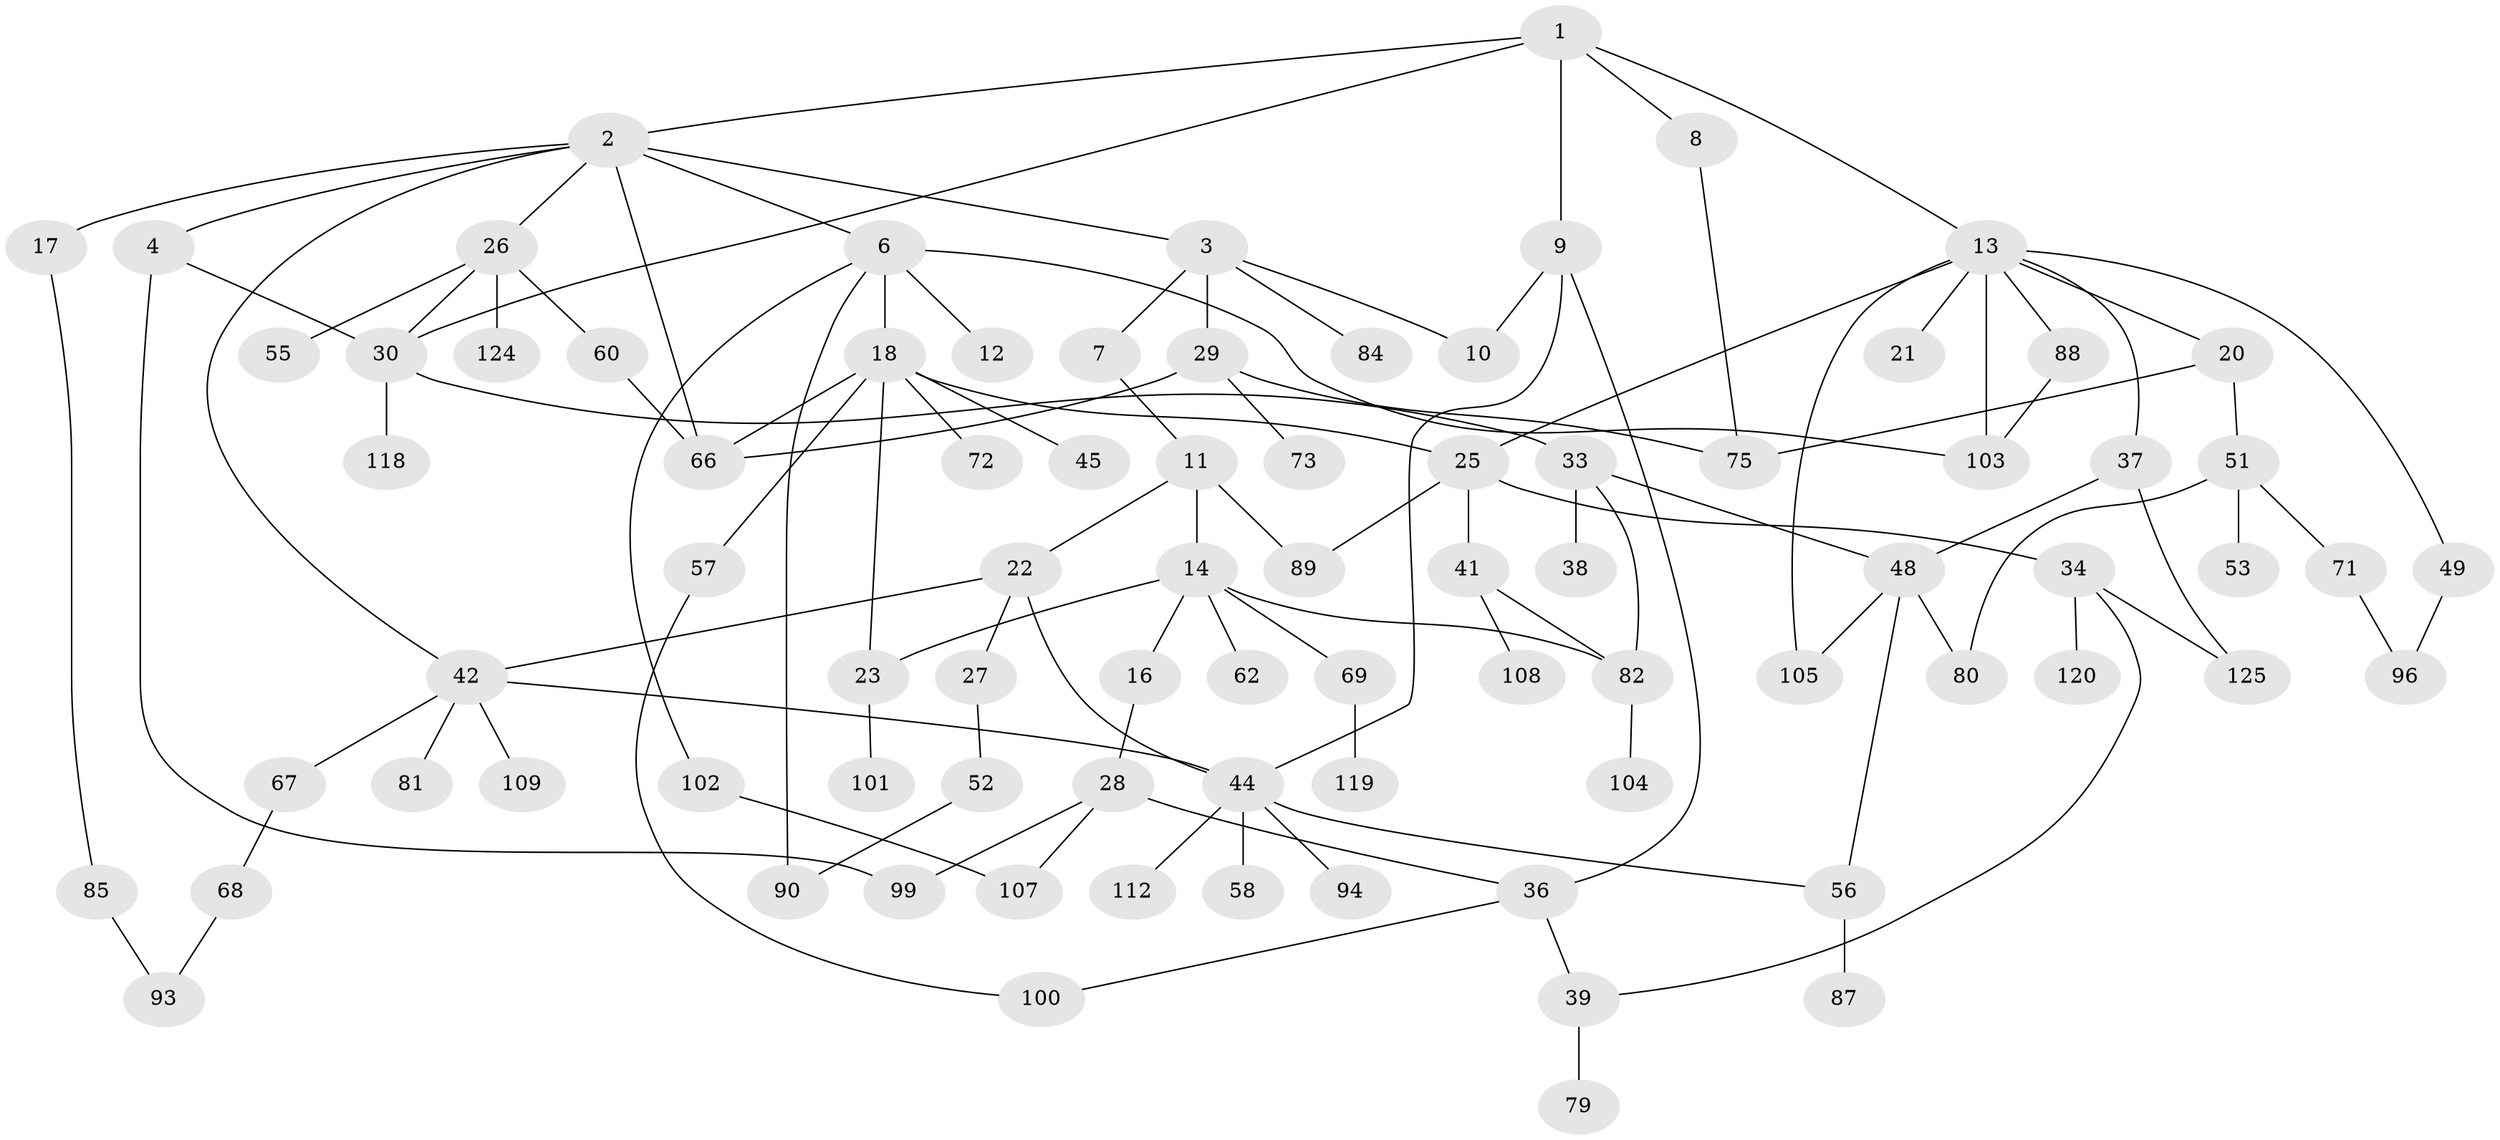 // original degree distribution, {4: 0.11023622047244094, 9: 0.007874015748031496, 6: 0.031496062992125984, 3: 0.1889763779527559, 2: 0.30708661417322836, 5: 0.047244094488188976, 1: 0.2992125984251969, 7: 0.007874015748031496}
// Generated by graph-tools (version 1.1) at 2025/10/02/27/25 16:10:54]
// undirected, 84 vertices, 114 edges
graph export_dot {
graph [start="1"]
  node [color=gray90,style=filled];
  1 [super="+5"];
  2 [super="+59"];
  3 [super="+115"];
  4;
  6 [super="+32"];
  7;
  8 [super="+65"];
  9 [super="+35"];
  10 [super="+74"];
  11 [super="+19"];
  12;
  13 [super="+15"];
  14 [super="+111"];
  16 [super="+31"];
  17;
  18 [super="+40"];
  20;
  21;
  22 [super="+50"];
  23 [super="+24"];
  25 [super="+63"];
  26 [super="+97"];
  27 [super="+114"];
  28 [super="+70"];
  29 [super="+54"];
  30 [super="+91"];
  33 [super="+86"];
  34 [super="+76"];
  36 [super="+47"];
  37 [super="+116"];
  38 [super="+43"];
  39;
  41 [super="+95"];
  42 [super="+46"];
  44 [super="+83"];
  45;
  48 [super="+64"];
  49 [super="+117"];
  51;
  52;
  53 [super="+78"];
  55;
  56 [super="+61"];
  57;
  58 [super="+106"];
  60 [super="+92"];
  62;
  66 [super="+77"];
  67;
  68;
  69;
  71 [super="+98"];
  72;
  73;
  75 [super="+122"];
  79;
  80;
  81;
  82 [super="+123"];
  84;
  85;
  87;
  88;
  89;
  90;
  93;
  94 [super="+127"];
  96;
  99 [super="+110"];
  100;
  101;
  102;
  103 [super="+113"];
  104;
  105;
  107;
  108;
  109;
  112;
  118;
  119;
  120 [super="+121"];
  124;
  125 [super="+126"];
  1 -- 2;
  1 -- 9;
  1 -- 13;
  1 -- 8;
  1 -- 30;
  2 -- 3;
  2 -- 4;
  2 -- 6;
  2 -- 17;
  2 -- 26;
  2 -- 66;
  2 -- 42;
  3 -- 7;
  3 -- 10;
  3 -- 29;
  3 -- 84;
  4 -- 99;
  4 -- 30;
  6 -- 12;
  6 -- 18;
  6 -- 90;
  6 -- 102;
  6 -- 103;
  7 -- 11;
  8 -- 75;
  9 -- 36;
  9 -- 44;
  9 -- 10;
  11 -- 14;
  11 -- 22;
  11 -- 89;
  13 -- 37;
  13 -- 49;
  13 -- 88;
  13 -- 105;
  13 -- 25;
  13 -- 21;
  13 -- 20;
  13 -- 103;
  14 -- 16;
  14 -- 62;
  14 -- 69;
  14 -- 82;
  14 -- 23;
  16 -- 28;
  17 -- 85;
  18 -- 23;
  18 -- 72;
  18 -- 25;
  18 -- 57;
  18 -- 45;
  18 -- 66;
  20 -- 51;
  20 -- 75;
  22 -- 27;
  22 -- 42;
  22 -- 44;
  23 -- 101;
  25 -- 34;
  25 -- 41;
  25 -- 89;
  26 -- 55;
  26 -- 60;
  26 -- 124;
  26 -- 30;
  27 -- 52;
  28 -- 107;
  28 -- 99;
  28 -- 36;
  29 -- 73;
  29 -- 66;
  29 -- 75;
  30 -- 33;
  30 -- 118;
  33 -- 38;
  33 -- 48;
  33 -- 82;
  34 -- 120;
  34 -- 125;
  34 -- 39;
  36 -- 39;
  36 -- 100;
  37 -- 48;
  37 -- 125;
  39 -- 79;
  41 -- 82;
  41 -- 108;
  42 -- 44;
  42 -- 81;
  42 -- 67;
  42 -- 109;
  44 -- 56;
  44 -- 58;
  44 -- 112;
  44 -- 94;
  48 -- 105;
  48 -- 80;
  48 -- 56;
  49 -- 96;
  51 -- 53;
  51 -- 71;
  51 -- 80;
  52 -- 90;
  56 -- 87;
  57 -- 100;
  60 -- 66;
  67 -- 68;
  68 -- 93;
  69 -- 119;
  71 -- 96;
  82 -- 104;
  85 -- 93;
  88 -- 103;
  102 -- 107;
}
